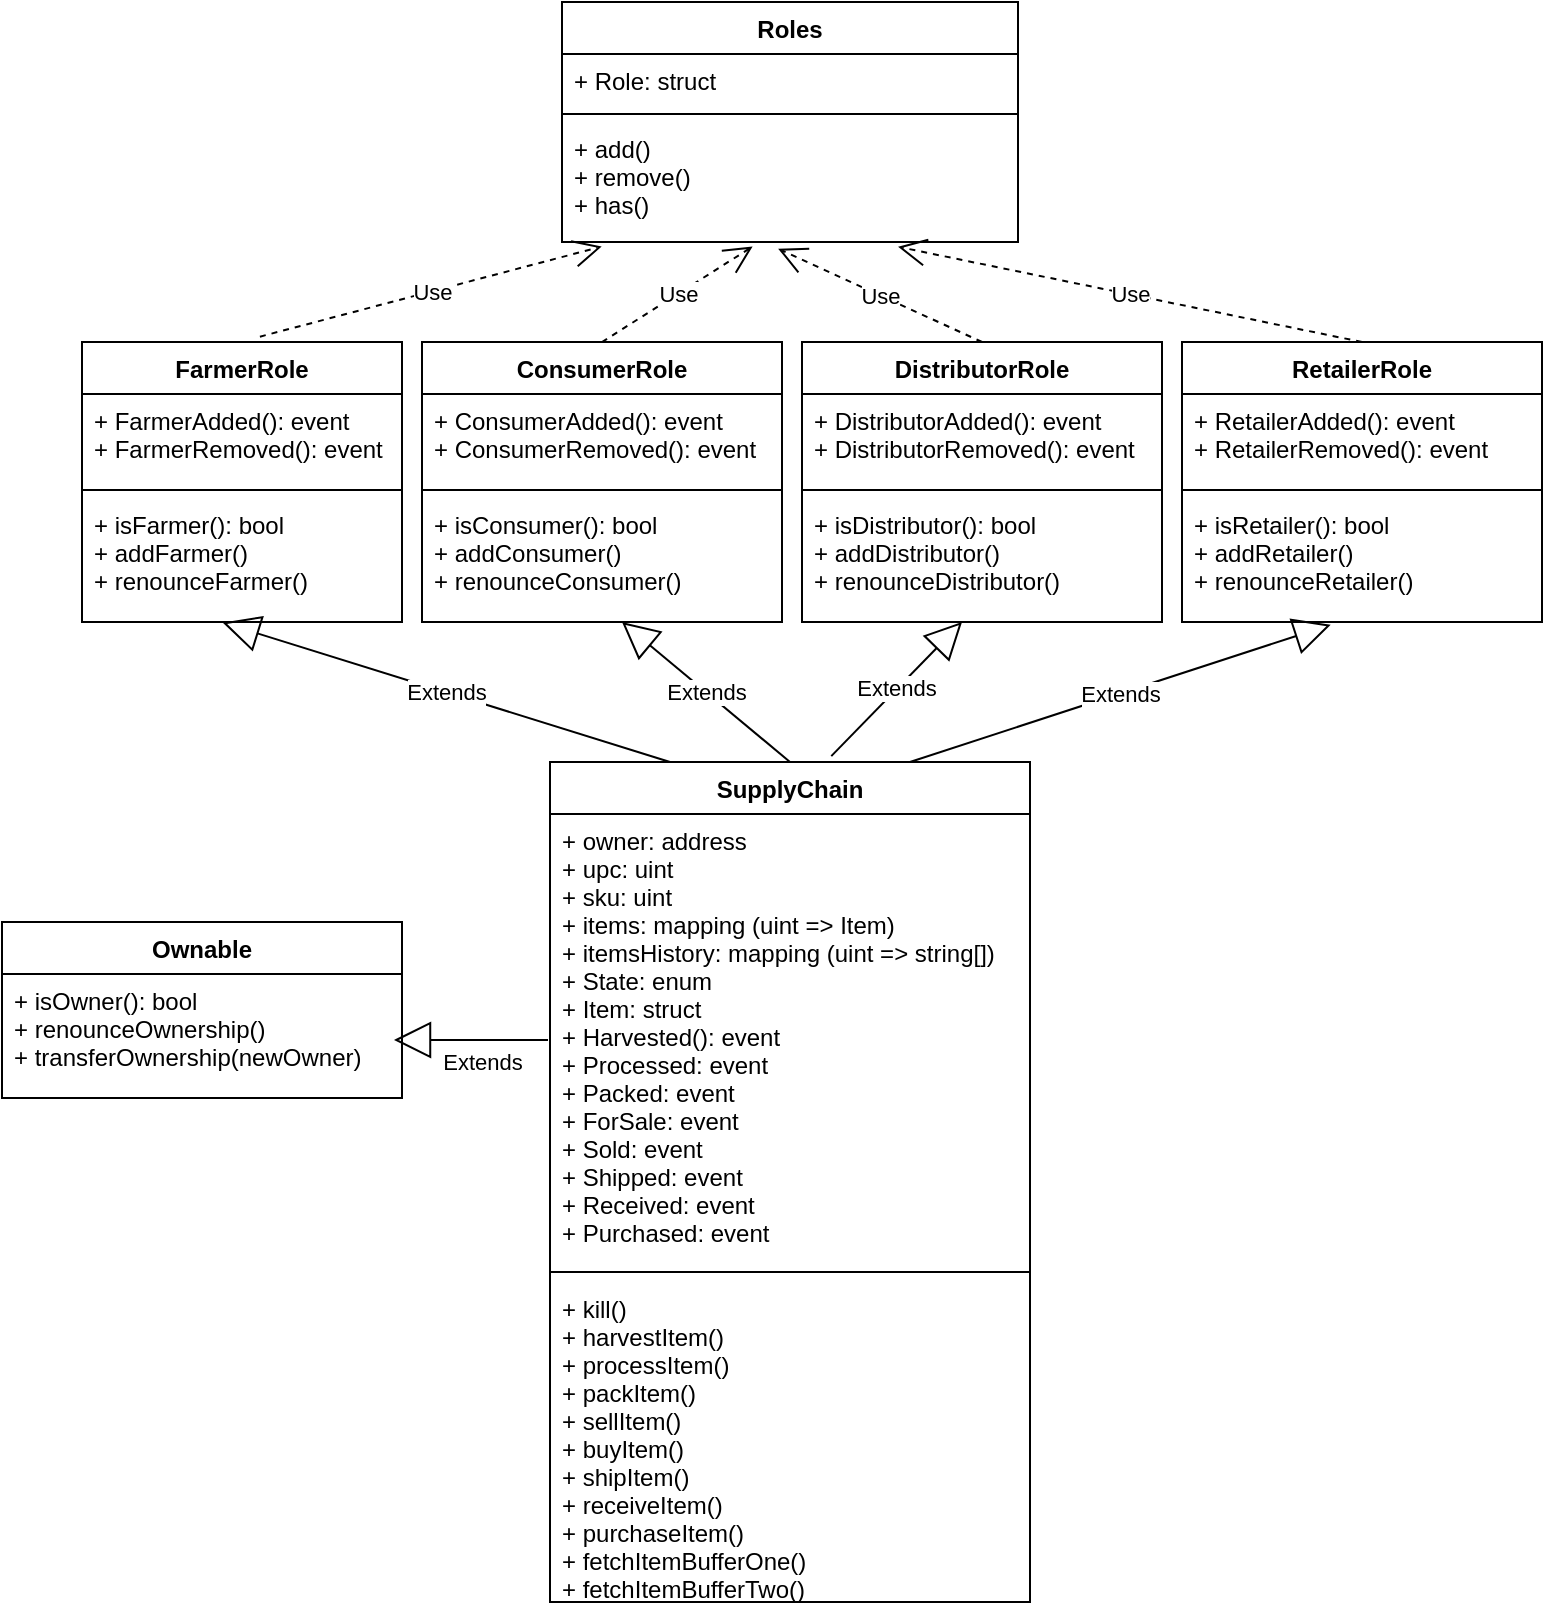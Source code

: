 <mxfile version="13.10.0" type="embed">
    <diagram id="XT6l6eIe4k20iV_4IcTA" name="Page-1">
        <mxGraphModel dx="1119" dy="1647" grid="1" gridSize="10" guides="1" tooltips="1" connect="1" arrows="1" fold="1" page="1" pageScale="1" pageWidth="850" pageHeight="1100" math="0" shadow="0">
            <root>
                <mxCell id="0"/>
                <mxCell id="1" parent="0"/>
                <mxCell id="2" value="Roles" style="swimlane;fontStyle=1;align=center;verticalAlign=top;childLayout=stackLayout;horizontal=1;startSize=26;horizontalStack=0;resizeParent=1;resizeParentMax=0;resizeLast=0;collapsible=1;marginBottom=0;" parent="1" vertex="1">
                    <mxGeometry x="300" y="-1080" width="228" height="120" as="geometry"/>
                </mxCell>
                <mxCell id="3" value="+ Role: struct" style="text;strokeColor=none;fillColor=none;align=left;verticalAlign=top;spacingLeft=4;spacingRight=4;overflow=hidden;rotatable=0;points=[[0,0.5],[1,0.5]];portConstraint=eastwest;" parent="2" vertex="1">
                    <mxGeometry y="26" width="228" height="26" as="geometry"/>
                </mxCell>
                <mxCell id="4" value="" style="line;strokeWidth=1;fillColor=none;align=left;verticalAlign=middle;spacingTop=-1;spacingLeft=3;spacingRight=3;rotatable=0;labelPosition=right;points=[];portConstraint=eastwest;" parent="2" vertex="1">
                    <mxGeometry y="52" width="228" height="8" as="geometry"/>
                </mxCell>
                <mxCell id="6" value="+ add()&#10;+ remove()&#10;+ has()" style="text;strokeColor=none;fillColor=none;align=left;verticalAlign=top;spacingLeft=4;spacingRight=4;overflow=hidden;rotatable=0;points=[[0,0.5],[1,0.5]];portConstraint=eastwest;" parent="2" vertex="1">
                    <mxGeometry y="60" width="228" height="60" as="geometry"/>
                </mxCell>
                <mxCell id="7" value="FarmerRole" style="swimlane;fontStyle=1;align=center;verticalAlign=top;childLayout=stackLayout;horizontal=1;startSize=26;horizontalStack=0;resizeParent=1;resizeParentMax=0;resizeLast=0;collapsible=1;marginBottom=0;" parent="1" vertex="1">
                    <mxGeometry x="60" y="-910" width="160" height="140" as="geometry"/>
                </mxCell>
                <mxCell id="8" value="+ FarmerAdded(): event &#10;+ FarmerRemoved(): event" style="text;strokeColor=none;fillColor=none;align=left;verticalAlign=top;spacingLeft=4;spacingRight=4;overflow=hidden;rotatable=0;points=[[0,0.5],[1,0.5]];portConstraint=eastwest;" parent="7" vertex="1">
                    <mxGeometry y="26" width="160" height="44" as="geometry"/>
                </mxCell>
                <mxCell id="9" value="" style="line;strokeWidth=1;fillColor=none;align=left;verticalAlign=middle;spacingTop=-1;spacingLeft=3;spacingRight=3;rotatable=0;labelPosition=right;points=[];portConstraint=eastwest;" parent="7" vertex="1">
                    <mxGeometry y="70" width="160" height="8" as="geometry"/>
                </mxCell>
                <mxCell id="10" value="+ isFarmer(): bool&#10;+ addFarmer()&#10;+ renounceFarmer()" style="text;strokeColor=none;fillColor=none;align=left;verticalAlign=top;spacingLeft=4;spacingRight=4;overflow=hidden;rotatable=0;points=[[0,0.5],[1,0.5]];portConstraint=eastwest;" parent="7" vertex="1">
                    <mxGeometry y="78" width="160" height="62" as="geometry"/>
                </mxCell>
                <mxCell id="11" value="ConsumerRole" style="swimlane;fontStyle=1;align=center;verticalAlign=top;childLayout=stackLayout;horizontal=1;startSize=26;horizontalStack=0;resizeParent=1;resizeParentMax=0;resizeLast=0;collapsible=1;marginBottom=0;" parent="1" vertex="1">
                    <mxGeometry x="230" y="-910" width="180" height="140" as="geometry"/>
                </mxCell>
                <mxCell id="12" value="+ ConsumerAdded(): event &#10;+ ConsumerRemoved(): event" style="text;strokeColor=none;fillColor=none;align=left;verticalAlign=top;spacingLeft=4;spacingRight=4;overflow=hidden;rotatable=0;points=[[0,0.5],[1,0.5]];portConstraint=eastwest;" parent="11" vertex="1">
                    <mxGeometry y="26" width="180" height="44" as="geometry"/>
                </mxCell>
                <mxCell id="13" value="" style="line;strokeWidth=1;fillColor=none;align=left;verticalAlign=middle;spacingTop=-1;spacingLeft=3;spacingRight=3;rotatable=0;labelPosition=right;points=[];portConstraint=eastwest;" parent="11" vertex="1">
                    <mxGeometry y="70" width="180" height="8" as="geometry"/>
                </mxCell>
                <mxCell id="14" value="+ isConsumer(): bool&#10;+ addConsumer()&#10;+ renounceConsumer()" style="text;strokeColor=none;fillColor=none;align=left;verticalAlign=top;spacingLeft=4;spacingRight=4;overflow=hidden;rotatable=0;points=[[0,0.5],[1,0.5]];portConstraint=eastwest;" parent="11" vertex="1">
                    <mxGeometry y="78" width="180" height="62" as="geometry"/>
                </mxCell>
                <mxCell id="15" value="RetailerRole" style="swimlane;fontStyle=1;align=center;verticalAlign=top;childLayout=stackLayout;horizontal=1;startSize=26;horizontalStack=0;resizeParent=1;resizeParentMax=0;resizeLast=0;collapsible=1;marginBottom=0;" parent="1" vertex="1">
                    <mxGeometry x="610" y="-910" width="180" height="140" as="geometry"/>
                </mxCell>
                <mxCell id="16" value="+ RetailerAdded(): event &#10;+ RetailerRemoved(): event" style="text;strokeColor=none;fillColor=none;align=left;verticalAlign=top;spacingLeft=4;spacingRight=4;overflow=hidden;rotatable=0;points=[[0,0.5],[1,0.5]];portConstraint=eastwest;" parent="15" vertex="1">
                    <mxGeometry y="26" width="180" height="44" as="geometry"/>
                </mxCell>
                <mxCell id="17" value="" style="line;strokeWidth=1;fillColor=none;align=left;verticalAlign=middle;spacingTop=-1;spacingLeft=3;spacingRight=3;rotatable=0;labelPosition=right;points=[];portConstraint=eastwest;" parent="15" vertex="1">
                    <mxGeometry y="70" width="180" height="8" as="geometry"/>
                </mxCell>
                <mxCell id="18" value="+ isRetailer(): bool&#10;+ addRetailer()&#10;+ renounceRetailer()" style="text;strokeColor=none;fillColor=none;align=left;verticalAlign=top;spacingLeft=4;spacingRight=4;overflow=hidden;rotatable=0;points=[[0,0.5],[1,0.5]];portConstraint=eastwest;" parent="15" vertex="1">
                    <mxGeometry y="78" width="180" height="62" as="geometry"/>
                </mxCell>
                <mxCell id="19" value="DistributorRole" style="swimlane;fontStyle=1;align=center;verticalAlign=top;childLayout=stackLayout;horizontal=1;startSize=26;horizontalStack=0;resizeParent=1;resizeParentMax=0;resizeLast=0;collapsible=1;marginBottom=0;" parent="1" vertex="1">
                    <mxGeometry x="420" y="-910" width="180" height="140" as="geometry"/>
                </mxCell>
                <mxCell id="20" value="+ DistributorAdded(): event &#10;+ DistributorRemoved(): event" style="text;strokeColor=none;fillColor=none;align=left;verticalAlign=top;spacingLeft=4;spacingRight=4;overflow=hidden;rotatable=0;points=[[0,0.5],[1,0.5]];portConstraint=eastwest;" parent="19" vertex="1">
                    <mxGeometry y="26" width="180" height="44" as="geometry"/>
                </mxCell>
                <mxCell id="21" value="" style="line;strokeWidth=1;fillColor=none;align=left;verticalAlign=middle;spacingTop=-1;spacingLeft=3;spacingRight=3;rotatable=0;labelPosition=right;points=[];portConstraint=eastwest;" parent="19" vertex="1">
                    <mxGeometry y="70" width="180" height="8" as="geometry"/>
                </mxCell>
                <mxCell id="22" value="+ isDistributor(): bool&#10;+ addDistributor()&#10;+ renounceDistributor()" style="text;strokeColor=none;fillColor=none;align=left;verticalAlign=top;spacingLeft=4;spacingRight=4;overflow=hidden;rotatable=0;points=[[0,0.5],[1,0.5]];portConstraint=eastwest;" parent="19" vertex="1">
                    <mxGeometry y="78" width="180" height="62" as="geometry"/>
                </mxCell>
                <mxCell id="24" value="Use" style="endArrow=open;endSize=12;dashed=1;html=1;exitX=0.556;exitY=-0.019;exitDx=0;exitDy=0;exitPerimeter=0;entryX=0.087;entryY=1.038;entryDx=0;entryDy=0;entryPerimeter=0;" parent="1" source="7" target="6" edge="1">
                    <mxGeometry width="160" relative="1" as="geometry">
                        <mxPoint x="150" y="-940" as="sourcePoint"/>
                        <mxPoint x="310" y="-940" as="targetPoint"/>
                    </mxGeometry>
                </mxCell>
                <mxCell id="25" value="Use" style="endArrow=open;endSize=12;dashed=1;html=1;exitX=0.5;exitY=0;exitDx=0;exitDy=0;entryX=0.418;entryY=1.038;entryDx=0;entryDy=0;entryPerimeter=0;" parent="1" source="11" target="6" edge="1">
                    <mxGeometry width="160" relative="1" as="geometry">
                        <mxPoint x="158.96" y="-902.66" as="sourcePoint"/>
                        <mxPoint x="345.84" y="-951.64" as="targetPoint"/>
                    </mxGeometry>
                </mxCell>
                <mxCell id="26" value="Use" style="endArrow=open;endSize=12;dashed=1;html=1;exitX=0.5;exitY=0;exitDx=0;exitDy=0;entryX=0.474;entryY=1.056;entryDx=0;entryDy=0;entryPerimeter=0;" parent="1" source="19" target="6" edge="1">
                    <mxGeometry width="160" relative="1" as="geometry">
                        <mxPoint x="330" y="-900" as="sourcePoint"/>
                        <mxPoint x="383.92" y="-937.6" as="targetPoint"/>
                    </mxGeometry>
                </mxCell>
                <mxCell id="27" value="Use" style="endArrow=open;endSize=12;dashed=1;html=1;exitX=0.5;exitY=0;exitDx=0;exitDy=0;entryX=0.737;entryY=1.04;entryDx=0;entryDy=0;entryPerimeter=0;" parent="1" source="15" target="6" edge="1">
                    <mxGeometry width="160" relative="1" as="geometry">
                        <mxPoint x="520" y="-900" as="sourcePoint"/>
                        <mxPoint x="425.84" y="-936.64" as="targetPoint"/>
                    </mxGeometry>
                </mxCell>
                <mxCell id="28" value="SupplyChain" style="swimlane;fontStyle=1;align=center;verticalAlign=top;childLayout=stackLayout;horizontal=1;startSize=26;horizontalStack=0;resizeParent=1;resizeParentMax=0;resizeLast=0;collapsible=1;marginBottom=0;" parent="1" vertex="1">
                    <mxGeometry x="294" y="-700" width="240" height="420" as="geometry"/>
                </mxCell>
                <mxCell id="29" value="+ owner: address&#10;+ upc: uint&#10;+ sku: uint&#10;+ items: mapping (uint =&gt; Item)&#10;+ itemsHistory: mapping (uint =&gt; string[])&#10;+ State: enum&#10;+ Item: struct&#10;+ Harvested(): event&#10;+ Processed: event&#10;+ Packed: event&#10;+ ForSale: event&#10;+ Sold: event&#10;+ Shipped: event&#10;+ Received: event&#10;+ Purchased: event" style="text;strokeColor=none;fillColor=none;align=left;verticalAlign=top;spacingLeft=4;spacingRight=4;overflow=hidden;rotatable=0;points=[[0,0.5],[1,0.5]];portConstraint=eastwest;" parent="28" vertex="1">
                    <mxGeometry y="26" width="240" height="224" as="geometry"/>
                </mxCell>
                <mxCell id="30" value="" style="line;strokeWidth=1;fillColor=none;align=left;verticalAlign=middle;spacingTop=-1;spacingLeft=3;spacingRight=3;rotatable=0;labelPosition=right;points=[];portConstraint=eastwest;" parent="28" vertex="1">
                    <mxGeometry y="250" width="240" height="10" as="geometry"/>
                </mxCell>
                <mxCell id="31" value="+ kill()&#10;+ harvestItem()&#10;+ processItem()&#10;+ packItem()&#10;+ sellItem()&#10;+ buyItem()&#10;+ shipItem()&#10;+ receiveItem()&#10;+ purchaseItem()&#10;+ fetchItemBufferOne()&#10;+ fetchItemBufferTwo()" style="text;strokeColor=none;fillColor=none;align=left;verticalAlign=top;spacingLeft=4;spacingRight=4;overflow=hidden;rotatable=0;points=[[0,0.5],[1,0.5]];portConstraint=eastwest;" parent="28" vertex="1">
                    <mxGeometry y="260" width="240" height="160" as="geometry"/>
                </mxCell>
                <mxCell id="32" value="Extends" style="endArrow=block;endSize=16;endFill=0;html=1;entryX=0.44;entryY=1.005;entryDx=0;entryDy=0;entryPerimeter=0;exitX=0.25;exitY=0;exitDx=0;exitDy=0;" parent="1" source="28" target="10" edge="1">
                    <mxGeometry width="160" relative="1" as="geometry">
                        <mxPoint x="450" y="-650" as="sourcePoint"/>
                        <mxPoint x="610" y="-650" as="targetPoint"/>
                    </mxGeometry>
                </mxCell>
                <mxCell id="33" value="Extends" style="endArrow=block;endSize=16;endFill=0;html=1;exitX=0.5;exitY=0;exitDx=0;exitDy=0;" parent="1" source="28" edge="1">
                    <mxGeometry width="160" relative="1" as="geometry">
                        <mxPoint x="384" y="-690" as="sourcePoint"/>
                        <mxPoint x="330" y="-770" as="targetPoint"/>
                    </mxGeometry>
                </mxCell>
                <mxCell id="34" value="Extends" style="endArrow=block;endSize=16;endFill=0;html=1;exitX=0.586;exitY=-0.007;exitDx=0;exitDy=0;exitPerimeter=0;" parent="1" source="28" edge="1">
                    <mxGeometry width="160" relative="1" as="geometry">
                        <mxPoint x="384" y="-700" as="sourcePoint"/>
                        <mxPoint x="500" y="-770" as="targetPoint"/>
                    </mxGeometry>
                </mxCell>
                <mxCell id="35" value="Extends" style="endArrow=block;endSize=16;endFill=0;html=1;exitX=0.75;exitY=0;exitDx=0;exitDy=0;entryX=0.413;entryY=1.022;entryDx=0;entryDy=0;entryPerimeter=0;" parent="1" source="28" target="18" edge="1">
                    <mxGeometry width="160" relative="1" as="geometry">
                        <mxPoint x="394.4" y="-693.68" as="sourcePoint"/>
                        <mxPoint x="511.36" y="-757.644" as="targetPoint"/>
                    </mxGeometry>
                </mxCell>
                <mxCell id="36" value="Ownable" style="swimlane;fontStyle=1;align=center;verticalAlign=top;childLayout=stackLayout;horizontal=1;startSize=26;horizontalStack=0;resizeParent=1;resizeParentMax=0;resizeLast=0;collapsible=1;marginBottom=0;" vertex="1" parent="1">
                    <mxGeometry x="20" y="-620" width="200" height="88" as="geometry"/>
                </mxCell>
                <mxCell id="39" value="+ isOwner(): bool&#10;+ renounceOwnership()&#10;+ transferOwnership(newOwner)" style="text;strokeColor=none;fillColor=none;align=left;verticalAlign=top;spacingLeft=4;spacingRight=4;overflow=hidden;rotatable=0;points=[[0,0.5],[1,0.5]];portConstraint=eastwest;" vertex="1" parent="36">
                    <mxGeometry y="26" width="200" height="62" as="geometry"/>
                </mxCell>
                <mxCell id="40" value="Extends" style="endArrow=block;endSize=16;endFill=0;html=1;" edge="1" parent="1">
                    <mxGeometry x="-0.143" y="11" width="160" relative="1" as="geometry">
                        <mxPoint x="293" y="-561" as="sourcePoint"/>
                        <mxPoint x="216" y="-561" as="targetPoint"/>
                        <mxPoint as="offset"/>
                    </mxGeometry>
                </mxCell>
            </root>
        </mxGraphModel>
    </diagram>
</mxfile>
